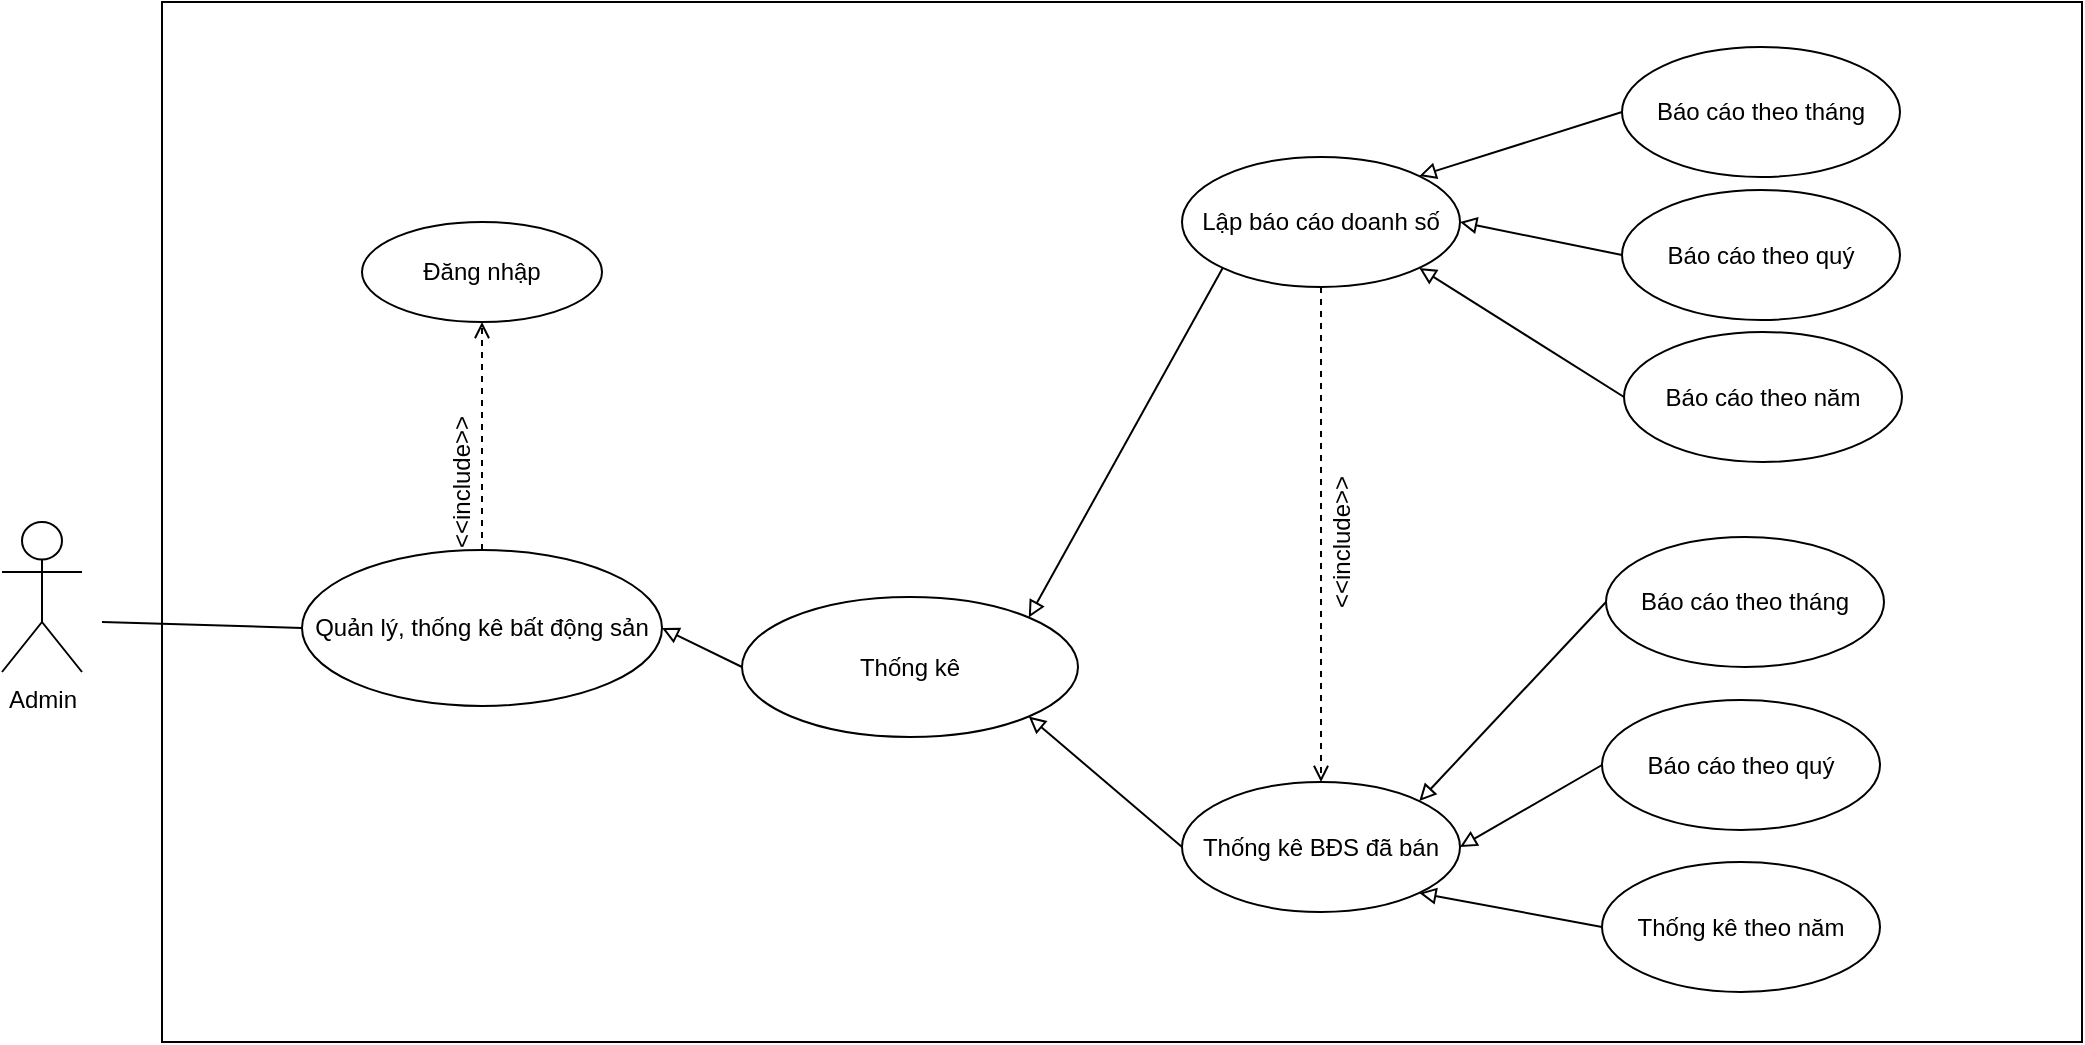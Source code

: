 <mxfile version="12.0.0" type="github" pages="1"><diagram id="4N1-OwKBl4OzWP1M5ogK" name="Page-1"><mxGraphModel dx="1408" dy="1879" grid="1" gridSize="10" guides="1" tooltips="1" connect="1" arrows="1" fold="1" page="1" pageScale="1" pageWidth="850" pageHeight="1100" math="0" shadow="0"><root><mxCell id="0"/><mxCell id="1" parent="0"/><mxCell id="iHiPFeuXAfoWI5cYAhzU-1" value="Admin" style="shape=umlActor;verticalLabelPosition=bottom;labelBackgroundColor=#ffffff;verticalAlign=top;html=1;outlineConnect=0;" parent="1" vertex="1"><mxGeometry x="40" y="210" width="40" height="75" as="geometry"/></mxCell><mxCell id="iHiPFeuXAfoWI5cYAhzU-2" value="" style="rounded=0;whiteSpace=wrap;html=1;" parent="1" vertex="1"><mxGeometry x="120" y="-50" width="960" height="520" as="geometry"/></mxCell><mxCell id="iHiPFeuXAfoWI5cYAhzU-3" value="Quản lý, thống kê bất động sản" style="ellipse;whiteSpace=wrap;html=1;" parent="1" vertex="1"><mxGeometry x="190" y="224" width="180" height="78" as="geometry"/></mxCell><mxCell id="iHiPFeuXAfoWI5cYAhzU-4" value="Lập báo cáo doanh số" style="ellipse;whiteSpace=wrap;html=1;" parent="1" vertex="1"><mxGeometry x="630" y="27.5" width="139" height="65" as="geometry"/></mxCell><mxCell id="iHiPFeuXAfoWI5cYAhzU-5" value="" style="endArrow=none;html=1;entryX=0;entryY=0.5;entryDx=0;entryDy=0;" parent="1" target="iHiPFeuXAfoWI5cYAhzU-3" edge="1"><mxGeometry width="50" height="50" relative="1" as="geometry"><mxPoint x="90" y="260" as="sourcePoint"/><mxPoint x="150" y="180" as="targetPoint"/></mxGeometry></mxCell><mxCell id="iHiPFeuXAfoWI5cYAhzU-6" value="" style="endArrow=open;dashed=1;html=1;endFill=0;exitX=0.5;exitY=0;exitDx=0;exitDy=0;" parent="1" source="iHiPFeuXAfoWI5cYAhzU-3" target="iHiPFeuXAfoWI5cYAhzU-8" edge="1"><mxGeometry width="50" height="50" relative="1" as="geometry"><mxPoint x="622.5" y="220" as="sourcePoint"/><mxPoint x="760.074" y="262.322" as="targetPoint"/></mxGeometry></mxCell><mxCell id="iHiPFeuXAfoWI5cYAhzU-7" value="&amp;lt;&amp;lt;include&amp;gt;&amp;gt;" style="text;html=1;strokeColor=none;fillColor=none;align=center;verticalAlign=middle;whiteSpace=wrap;rounded=0;rotation=-90;" parent="1" vertex="1"><mxGeometry x="250" y="180" width="40" height="20" as="geometry"/></mxCell><mxCell id="iHiPFeuXAfoWI5cYAhzU-8" value="Đăng nhập" style="ellipse;whiteSpace=wrap;html=1;" parent="1" vertex="1"><mxGeometry x="220" y="60" width="120" height="50" as="geometry"/></mxCell><mxCell id="iHiPFeuXAfoWI5cYAhzU-9" value="" style="endArrow=block;html=1;endFill=0;exitX=0;exitY=1;exitDx=0;exitDy=0;entryX=1;entryY=0;entryDx=0;entryDy=0;" parent="1" source="iHiPFeuXAfoWI5cYAhzU-4" target="iHiPFeuXAfoWI5cYAhzU-23" edge="1"><mxGeometry width="50" height="50" relative="1" as="geometry"><mxPoint x="488.5" y="139.5" as="sourcePoint"/><mxPoint x="542.397" y="145.251" as="targetPoint"/><Array as="points"/></mxGeometry></mxCell><mxCell id="iHiPFeuXAfoWI5cYAhzU-23" value="Thống kê" style="ellipse;whiteSpace=wrap;html=1;" parent="1" vertex="1"><mxGeometry x="410" y="247.5" width="168" height="70" as="geometry"/></mxCell><mxCell id="iHiPFeuXAfoWI5cYAhzU-26" value="Thống kê BĐS đã bán" style="ellipse;whiteSpace=wrap;html=1;" parent="1" vertex="1"><mxGeometry x="630" y="340" width="139" height="65" as="geometry"/></mxCell><mxCell id="iHiPFeuXAfoWI5cYAhzU-29" value="Báo cáo theo tháng" style="ellipse;whiteSpace=wrap;html=1;" parent="1" vertex="1"><mxGeometry x="850" y="-27.5" width="139" height="65" as="geometry"/></mxCell><mxCell id="iHiPFeuXAfoWI5cYAhzU-30" value="Báo cáo theo quý" style="ellipse;whiteSpace=wrap;html=1;" parent="1" vertex="1"><mxGeometry x="850" y="44" width="139" height="65" as="geometry"/></mxCell><mxCell id="iHiPFeuXAfoWI5cYAhzU-31" value="Báo cáo theo năm" style="ellipse;whiteSpace=wrap;html=1;" parent="1" vertex="1"><mxGeometry x="851" y="115" width="139" height="65" as="geometry"/></mxCell><mxCell id="iHiPFeuXAfoWI5cYAhzU-32" value="" style="endArrow=block;html=1;endFill=0;exitX=0;exitY=0.5;exitDx=0;exitDy=0;entryX=1;entryY=0;entryDx=0;entryDy=0;" parent="1" source="iHiPFeuXAfoWI5cYAhzU-29" target="iHiPFeuXAfoWI5cYAhzU-4" edge="1"><mxGeometry width="50" height="50" relative="1" as="geometry"><mxPoint x="660.153" y="92.886" as="sourcePoint"/><mxPoint x="552.397" y="155.251" as="targetPoint"/><Array as="points"/></mxGeometry></mxCell><mxCell id="iHiPFeuXAfoWI5cYAhzU-33" value="" style="endArrow=block;html=1;endFill=0;exitX=0;exitY=0.5;exitDx=0;exitDy=0;entryX=1;entryY=0.5;entryDx=0;entryDy=0;" parent="1" source="iHiPFeuXAfoWI5cYAhzU-30" target="iHiPFeuXAfoWI5cYAhzU-4" edge="1"><mxGeometry width="50" height="50" relative="1" as="geometry"><mxPoint x="670.153" y="102.886" as="sourcePoint"/><mxPoint x="562.397" y="165.251" as="targetPoint"/><Array as="points"/></mxGeometry></mxCell><mxCell id="iHiPFeuXAfoWI5cYAhzU-34" value="" style="endArrow=block;html=1;endFill=0;exitX=0;exitY=0.5;exitDx=0;exitDy=0;entryX=1;entryY=1;entryDx=0;entryDy=0;" parent="1" source="iHiPFeuXAfoWI5cYAhzU-31" target="iHiPFeuXAfoWI5cYAhzU-4" edge="1"><mxGeometry width="50" height="50" relative="1" as="geometry"><mxPoint x="680.153" y="112.886" as="sourcePoint"/><mxPoint x="572.397" y="175.251" as="targetPoint"/><Array as="points"/></mxGeometry></mxCell><mxCell id="iHiPFeuXAfoWI5cYAhzU-36" value="Thống kê theo năm" style="ellipse;whiteSpace=wrap;html=1;" parent="1" vertex="1"><mxGeometry x="840" y="380" width="139" height="65" as="geometry"/></mxCell><mxCell id="iHiPFeuXAfoWI5cYAhzU-39" value="" style="endArrow=block;html=1;endFill=0;exitX=0;exitY=0.5;exitDx=0;exitDy=0;entryX=1;entryY=0;entryDx=0;entryDy=0;" parent="1" source="3vBrwtTVrHWc17b-FUu--4" target="iHiPFeuXAfoWI5cYAhzU-26" edge="1"><mxGeometry width="50" height="50" relative="1" as="geometry"><mxPoint x="840" y="302" as="sourcePoint"/><mxPoint x="758.847" y="47.114" as="targetPoint"/><Array as="points"/></mxGeometry></mxCell><mxCell id="iHiPFeuXAfoWI5cYAhzU-40" value="" style="endArrow=block;html=1;endFill=0;exitX=0;exitY=0.5;exitDx=0;exitDy=0;entryX=1;entryY=1;entryDx=0;entryDy=0;" parent="1" source="iHiPFeuXAfoWI5cYAhzU-36" target="iHiPFeuXAfoWI5cYAhzU-26" edge="1"><mxGeometry width="50" height="50" relative="1" as="geometry"><mxPoint x="870" y="25" as="sourcePoint"/><mxPoint x="768.847" y="57.114" as="targetPoint"/><Array as="points"/></mxGeometry></mxCell><mxCell id="iHiPFeuXAfoWI5cYAhzU-42" value="" style="endArrow=block;html=1;endFill=0;exitX=0;exitY=0.5;exitDx=0;exitDy=0;entryX=1;entryY=1;entryDx=0;entryDy=0;" parent="1" source="iHiPFeuXAfoWI5cYAhzU-26" target="iHiPFeuXAfoWI5cYAhzU-23" edge="1"><mxGeometry width="50" height="50" relative="1" as="geometry"><mxPoint x="860" y="322" as="sourcePoint"/><mxPoint x="768.847" y="369.614" as="targetPoint"/><Array as="points"/></mxGeometry></mxCell><mxCell id="3vBrwtTVrHWc17b-FUu--1" value="" style="endArrow=open;dashed=1;html=1;endFill=0;entryX=0.5;entryY=0;entryDx=0;entryDy=0;" parent="1" source="iHiPFeuXAfoWI5cYAhzU-4" target="iHiPFeuXAfoWI5cYAhzU-26" edge="1"><mxGeometry width="50" height="50" relative="1" as="geometry"><mxPoint x="290" y="279.5" as="sourcePoint"/><mxPoint x="290" y="120" as="targetPoint"/></mxGeometry></mxCell><mxCell id="3vBrwtTVrHWc17b-FUu--2" value="&amp;lt;&amp;lt;include&amp;gt;&amp;gt;" style="text;html=1;strokeColor=none;fillColor=none;align=center;verticalAlign=middle;whiteSpace=wrap;rounded=0;rotation=-90;" parent="1" vertex="1"><mxGeometry x="690" y="210" width="40" height="20" as="geometry"/></mxCell><mxCell id="3vBrwtTVrHWc17b-FUu--3" value="" style="endArrow=block;html=1;endFill=0;exitX=0;exitY=0.5;exitDx=0;exitDy=0;entryX=1;entryY=0.5;entryDx=0;entryDy=0;" parent="1" source="iHiPFeuXAfoWI5cYAhzU-23" target="iHiPFeuXAfoWI5cYAhzU-3" edge="1"><mxGeometry width="50" height="50" relative="1" as="geometry"><mxPoint x="640" y="382.5" as="sourcePoint"/><mxPoint x="563.397" y="317.249" as="targetPoint"/><Array as="points"/></mxGeometry></mxCell><mxCell id="3vBrwtTVrHWc17b-FUu--4" value="Báo cáo theo tháng" style="ellipse;whiteSpace=wrap;html=1;" parent="1" vertex="1"><mxGeometry x="842" y="217.5" width="139" height="65" as="geometry"/></mxCell><mxCell id="3vBrwtTVrHWc17b-FUu--5" value="Báo cáo theo quý" style="ellipse;whiteSpace=wrap;html=1;" parent="1" vertex="1"><mxGeometry x="840" y="299" width="139" height="65" as="geometry"/></mxCell><mxCell id="3vBrwtTVrHWc17b-FUu--6" value="" style="endArrow=block;html=1;endFill=0;exitX=0;exitY=0.5;exitDx=0;exitDy=0;entryX=1;entryY=0.5;entryDx=0;entryDy=0;" parent="1" source="3vBrwtTVrHWc17b-FUu--5" target="iHiPFeuXAfoWI5cYAhzU-26" edge="1"><mxGeometry width="50" height="50" relative="1" as="geometry"><mxPoint x="852" y="260" as="sourcePoint"/><mxPoint x="758.847" y="359.614" as="targetPoint"/><Array as="points"/></mxGeometry></mxCell></root></mxGraphModel></diagram></mxfile>